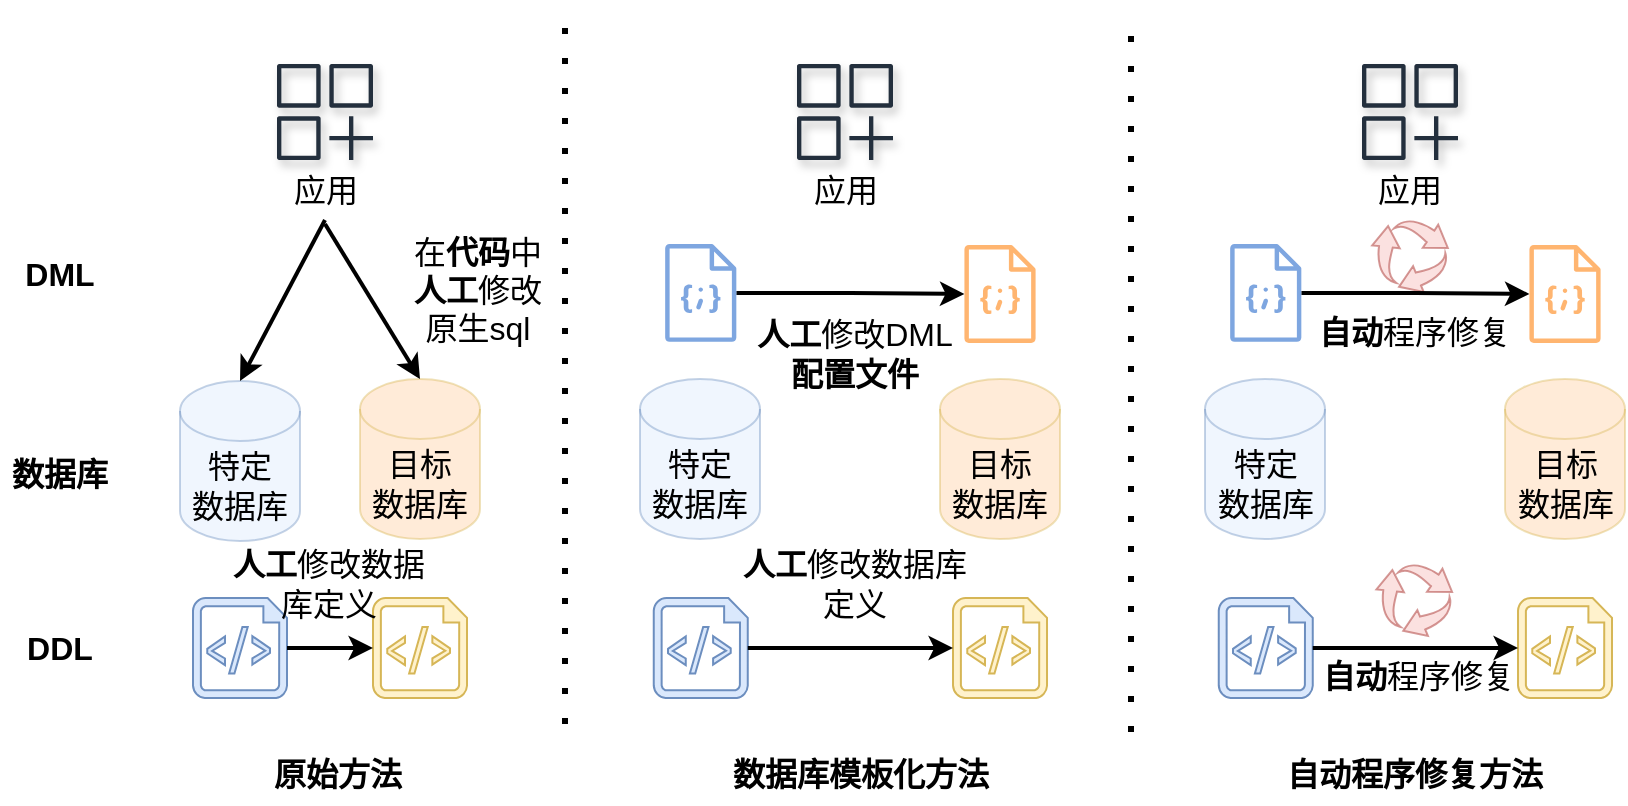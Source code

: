 <mxfile version="26.0.16">
  <diagram name="第 1 页" id="Z13YXTeYMu5rHQkVds1D">
    <mxGraphModel dx="1495" dy="762" grid="1" gridSize="10" guides="1" tooltips="1" connect="1" arrows="1" fold="1" page="1" pageScale="1" pageWidth="1169" pageHeight="827" math="0" shadow="0">
      <root>
        <mxCell id="0" />
        <mxCell id="1" parent="0" />
        <mxCell id="x49xO5P4Fd8nCYu349MA-1" value="DDL" style="text;html=1;align=center;verticalAlign=middle;whiteSpace=wrap;rounded=0;fontSize=16;fontStyle=1" vertex="1" parent="1">
          <mxGeometry x="80" y="687" width="60" height="30" as="geometry" />
        </mxCell>
        <mxCell id="x49xO5P4Fd8nCYu349MA-5" value="" style="group" vertex="1" connectable="0" parent="1">
          <mxGeometry x="212.5" y="410" width="60" height="78" as="geometry" />
        </mxCell>
        <mxCell id="x49xO5P4Fd8nCYu349MA-3" value="" style="sketch=0;outlineConnect=0;fontColor=#232F3E;gradientColor=none;fillColor=#232F3D;strokeColor=none;dashed=0;verticalLabelPosition=bottom;verticalAlign=top;align=center;html=1;fontSize=12;fontStyle=0;aspect=fixed;pointerEvents=1;shape=mxgraph.aws4.generic_application;shadow=1;" vertex="1" parent="x49xO5P4Fd8nCYu349MA-5">
          <mxGeometry x="6" width="48" height="48" as="geometry" />
        </mxCell>
        <mxCell id="x49xO5P4Fd8nCYu349MA-4" value="应用" style="text;html=1;align=center;verticalAlign=middle;whiteSpace=wrap;rounded=0;fontSize=16;" vertex="1" parent="x49xO5P4Fd8nCYu349MA-5">
          <mxGeometry y="48" width="60" height="30" as="geometry" />
        </mxCell>
        <mxCell id="x49xO5P4Fd8nCYu349MA-8" value="特定&lt;div&gt;数据库&lt;/div&gt;" style="shape=cylinder3;whiteSpace=wrap;html=1;boundedLbl=1;backgroundOutline=1;size=15;fontSize=16;fillColor=#dae8fc;strokeColor=#6c8ebf;opacity=40;" vertex="1" parent="1">
          <mxGeometry x="170" y="568.5" width="60" height="80" as="geometry" />
        </mxCell>
        <mxCell id="x49xO5P4Fd8nCYu349MA-9" value="&lt;div&gt;目标&lt;/div&gt;&lt;div&gt;数据库&lt;/div&gt;" style="shape=cylinder3;whiteSpace=wrap;html=1;boundedLbl=1;backgroundOutline=1;size=15;fontSize=16;fillColor=#FFCE9F;strokeColor=#d6b656;opacity=40;" vertex="1" parent="1">
          <mxGeometry x="260" y="567.5" width="60" height="80" as="geometry" />
        </mxCell>
        <mxCell id="x49xO5P4Fd8nCYu349MA-10" value="特定&lt;div&gt;数据库&lt;/div&gt;" style="shape=cylinder3;whiteSpace=wrap;html=1;boundedLbl=1;backgroundOutline=1;size=15;fontSize=16;fillColor=#dae8fc;strokeColor=#6c8ebf;opacity=40;shadow=0;" vertex="1" parent="1">
          <mxGeometry x="400" y="567.5" width="60" height="80" as="geometry" />
        </mxCell>
        <mxCell id="x49xO5P4Fd8nCYu349MA-11" value="&lt;div&gt;目标&lt;/div&gt;&lt;div&gt;数据库&lt;/div&gt;" style="shape=cylinder3;whiteSpace=wrap;html=1;boundedLbl=1;backgroundOutline=1;size=15;fontSize=16;fillColor=#FFCE9F;strokeColor=#d6b656;opacity=40;" vertex="1" parent="1">
          <mxGeometry x="550" y="567.5" width="60" height="80" as="geometry" />
        </mxCell>
        <mxCell id="x49xO5P4Fd8nCYu349MA-14" value="" style="group" vertex="1" connectable="0" parent="1">
          <mxGeometry x="472.5" y="410" width="60" height="78" as="geometry" />
        </mxCell>
        <mxCell id="x49xO5P4Fd8nCYu349MA-15" value="" style="outlineConnect=0;fontColor=#232F3E;gradientColor=none;fillColor=#232F3D;strokeColor=none;dashed=0;verticalLabelPosition=bottom;verticalAlign=top;align=center;html=1;fontSize=12;fontStyle=0;aspect=fixed;pointerEvents=1;shape=mxgraph.aws4.generic_application;shadow=1;" vertex="1" parent="x49xO5P4Fd8nCYu349MA-14">
          <mxGeometry x="6" width="48" height="48" as="geometry" />
        </mxCell>
        <mxCell id="x49xO5P4Fd8nCYu349MA-16" value="应用" style="text;html=1;align=center;verticalAlign=middle;whiteSpace=wrap;rounded=0;fontSize=16;" vertex="1" parent="x49xO5P4Fd8nCYu349MA-14">
          <mxGeometry y="48" width="60" height="30" as="geometry" />
        </mxCell>
        <mxCell id="x49xO5P4Fd8nCYu349MA-20" value="DML" style="text;html=1;align=center;verticalAlign=middle;whiteSpace=wrap;rounded=0;fontSize=16;fontStyle=1" vertex="1" parent="1">
          <mxGeometry x="80" y="500" width="60" height="30" as="geometry" />
        </mxCell>
        <mxCell id="x49xO5P4Fd8nCYu349MA-21" value="" style="aspect=fixed;pointerEvents=1;shadow=0;dashed=0;html=1;strokeColor=#6c8ebf;labelPosition=center;verticalLabelPosition=bottom;verticalAlign=top;align=center;fillColor=#dae8fc;shape=mxgraph.azure.script_file;" vertex="1" parent="1">
          <mxGeometry x="176.5" y="677" width="47" height="50" as="geometry" />
        </mxCell>
        <mxCell id="x49xO5P4Fd8nCYu349MA-22" value="" style="aspect=fixed;pointerEvents=1;shadow=0;dashed=0;html=1;strokeColor=#d6b656;labelPosition=center;verticalLabelPosition=bottom;verticalAlign=top;align=center;fillColor=#fff2cc;shape=mxgraph.azure.script_file;" vertex="1" parent="1">
          <mxGeometry x="266.5" y="677" width="47" height="50" as="geometry" />
        </mxCell>
        <mxCell id="x49xO5P4Fd8nCYu349MA-27" value="" style="endArrow=none;dashed=1;html=1;rounded=0;dashPattern=1 4;strokeWidth=3;" edge="1" parent="1">
          <mxGeometry width="50" height="50" relative="1" as="geometry">
            <mxPoint x="362.5" y="740" as="sourcePoint" />
            <mxPoint x="362.5" y="380" as="targetPoint" />
          </mxGeometry>
        </mxCell>
        <mxCell id="x49xO5P4Fd8nCYu349MA-30" value="数据库" style="text;html=1;align=center;verticalAlign=middle;whiteSpace=wrap;rounded=0;fontFamily=Helvetica;fontSize=16;fontColor=default;fontStyle=1" vertex="1" parent="1">
          <mxGeometry x="80" y="600" width="60" height="30" as="geometry" />
        </mxCell>
        <mxCell id="x49xO5P4Fd8nCYu349MA-33" value="" style="endArrow=classic;html=1;rounded=0;entryX=0.5;entryY=0;entryDx=0;entryDy=0;entryPerimeter=0;exitX=0.5;exitY=1;exitDx=0;exitDy=0;strokeWidth=2;" edge="1" parent="1" source="x49xO5P4Fd8nCYu349MA-4" target="x49xO5P4Fd8nCYu349MA-8">
          <mxGeometry width="50" height="50" relative="1" as="geometry">
            <mxPoint x="122.5" y="360" as="sourcePoint" />
            <mxPoint x="172.5" y="310" as="targetPoint" />
          </mxGeometry>
        </mxCell>
        <mxCell id="x49xO5P4Fd8nCYu349MA-34" value="" style="endArrow=classic;html=1;rounded=0;entryX=0.5;entryY=0;entryDx=0;entryDy=0;entryPerimeter=0;strokeWidth=2;" edge="1" parent="1" target="x49xO5P4Fd8nCYu349MA-9">
          <mxGeometry width="50" height="50" relative="1" as="geometry">
            <mxPoint x="242.5" y="490" as="sourcePoint" />
            <mxPoint x="210.5" y="579" as="targetPoint" />
          </mxGeometry>
        </mxCell>
        <mxCell id="x49xO5P4Fd8nCYu349MA-35" value="在&lt;b&gt;代码&lt;/b&gt;中&lt;b&gt;人工&lt;/b&gt;修改原生sql" style="text;html=1;align=center;verticalAlign=middle;whiteSpace=wrap;rounded=0;fontFamily=Helvetica;fontSize=16;fontColor=default;" vertex="1" parent="1">
          <mxGeometry x="284.5" y="488" width="68" height="70" as="geometry" />
        </mxCell>
        <mxCell id="x49xO5P4Fd8nCYu349MA-52" value="" style="edgeStyle=orthogonalEdgeStyle;rounded=0;orthogonalLoop=1;jettySize=auto;html=1;strokeWidth=2;" edge="1" parent="1" source="x49xO5P4Fd8nCYu349MA-36" target="x49xO5P4Fd8nCYu349MA-40">
          <mxGeometry relative="1" as="geometry" />
        </mxCell>
        <mxCell id="x49xO5P4Fd8nCYu349MA-36" value="" style="outlineConnect=0;fillColor=#7EA6E0;strokeColor=#6c8ebf;dashed=0;verticalLabelPosition=bottom;verticalAlign=top;align=center;html=1;fontSize=12;fontStyle=0;aspect=fixed;pointerEvents=1;shape=mxgraph.aws4.json_script;shadow=0;" vertex="1" parent="1">
          <mxGeometry x="412.5" y="500" width="35.75" height="48.92" as="geometry" />
        </mxCell>
        <mxCell id="x49xO5P4Fd8nCYu349MA-40" value="" style="outlineConnect=0;fillColor=#FFB570;strokeColor=#d6b656;dashed=0;verticalLabelPosition=bottom;verticalAlign=top;align=center;html=1;fontSize=12;fontStyle=0;aspect=fixed;pointerEvents=1;shape=mxgraph.aws4.json_script;shadow=0;" vertex="1" parent="1">
          <mxGeometry x="562.13" y="500.54" width="35.75" height="48.92" as="geometry" />
        </mxCell>
        <mxCell id="x49xO5P4Fd8nCYu349MA-42" value="原始方法" style="text;html=1;align=center;verticalAlign=middle;whiteSpace=wrap;rounded=0;fontFamily=Helvetica;fontSize=16;fontColor=default;fontStyle=1" vertex="1" parent="1">
          <mxGeometry x="196.5" y="750" width="104" height="30" as="geometry" />
        </mxCell>
        <mxCell id="x49xO5P4Fd8nCYu349MA-43" value="数据库模板化方法" style="text;html=1;align=center;verticalAlign=middle;whiteSpace=wrap;rounded=0;fontFamily=Helvetica;fontSize=16;fontColor=default;fontStyle=1" vertex="1" parent="1">
          <mxGeometry x="437.75" y="750" width="144.5" height="30" as="geometry" />
        </mxCell>
        <mxCell id="x49xO5P4Fd8nCYu349MA-44" style="edgeStyle=orthogonalEdgeStyle;rounded=0;orthogonalLoop=1;jettySize=auto;html=1;entryX=0;entryY=0.5;entryDx=0;entryDy=0;entryPerimeter=0;strokeWidth=2;" edge="1" parent="1" source="x49xO5P4Fd8nCYu349MA-21" target="x49xO5P4Fd8nCYu349MA-22">
          <mxGeometry relative="1" as="geometry" />
        </mxCell>
        <mxCell id="x49xO5P4Fd8nCYu349MA-45" value="&lt;b&gt;人工&lt;/b&gt;修改数据库定义" style="text;html=1;align=center;verticalAlign=middle;whiteSpace=wrap;rounded=0;fontFamily=Helvetica;fontSize=16;fontColor=default;" vertex="1" parent="1">
          <mxGeometry x="188" y="651.5" width="112.5" height="36" as="geometry" />
        </mxCell>
        <mxCell id="x49xO5P4Fd8nCYu349MA-46" value="" style="aspect=fixed;pointerEvents=1;shadow=0;dashed=0;html=1;strokeColor=#6c8ebf;labelPosition=center;verticalLabelPosition=bottom;verticalAlign=top;align=center;fillColor=#dae8fc;shape=mxgraph.azure.script_file;" vertex="1" parent="1">
          <mxGeometry x="406.88" y="677" width="47" height="50" as="geometry" />
        </mxCell>
        <mxCell id="x49xO5P4Fd8nCYu349MA-47" value="" style="aspect=fixed;pointerEvents=1;shadow=0;dashed=0;html=1;strokeColor=#d6b656;labelPosition=center;verticalLabelPosition=bottom;verticalAlign=top;align=center;fillColor=#fff2cc;shape=mxgraph.azure.script_file;" vertex="1" parent="1">
          <mxGeometry x="556.51" y="677" width="47" height="50" as="geometry" />
        </mxCell>
        <mxCell id="x49xO5P4Fd8nCYu349MA-48" style="edgeStyle=orthogonalEdgeStyle;rounded=0;orthogonalLoop=1;jettySize=auto;html=1;entryX=0;entryY=0.5;entryDx=0;entryDy=0;entryPerimeter=0;strokeWidth=2;" edge="1" parent="1" source="x49xO5P4Fd8nCYu349MA-46" target="x49xO5P4Fd8nCYu349MA-47">
          <mxGeometry relative="1" as="geometry" />
        </mxCell>
        <mxCell id="x49xO5P4Fd8nCYu349MA-49" value="&lt;b&gt;人工&lt;/b&gt;修改数据库定义" style="text;html=1;align=center;verticalAlign=middle;whiteSpace=wrap;rounded=0;fontFamily=Helvetica;fontSize=16;fontColor=default;" vertex="1" parent="1">
          <mxGeometry x="449.5" y="651.5" width="115" height="36" as="geometry" />
        </mxCell>
        <mxCell id="x49xO5P4Fd8nCYu349MA-53" value="&lt;b&gt;人工&lt;/b&gt;修改DML&lt;b&gt;配置文件&lt;/b&gt;" style="text;html=1;align=center;verticalAlign=middle;whiteSpace=wrap;rounded=0;fontFamily=Helvetica;fontSize=16;fontColor=default;" vertex="1" parent="1">
          <mxGeometry x="451.63" y="520" width="110.5" height="70" as="geometry" />
        </mxCell>
        <mxCell id="x49xO5P4Fd8nCYu349MA-54" value="" style="endArrow=none;dashed=1;html=1;rounded=0;dashPattern=1 4;strokeWidth=3;" edge="1" parent="1">
          <mxGeometry width="50" height="50" relative="1" as="geometry">
            <mxPoint x="645.5" y="744" as="sourcePoint" />
            <mxPoint x="645.5" y="384" as="targetPoint" />
          </mxGeometry>
        </mxCell>
        <mxCell id="x49xO5P4Fd8nCYu349MA-57" value="" style="sketch=0;html=1;aspect=fixed;strokeColor=#b85450;shadow=0;fillColor=#f8cecc;verticalAlign=top;labelPosition=center;verticalLabelPosition=bottom;shape=mxgraph.gcp2.arrow_cycle;opacity=60;" vertex="1" parent="1">
          <mxGeometry x="766.09" y="488" width="37.82" height="35.93" as="geometry" />
        </mxCell>
        <mxCell id="x49xO5P4Fd8nCYu349MA-60" value="特定&lt;div&gt;数据库&lt;/div&gt;" style="shape=cylinder3;whiteSpace=wrap;html=1;boundedLbl=1;backgroundOutline=1;size=15;fontSize=16;fillColor=#dae8fc;strokeColor=#6c8ebf;opacity=40;shadow=0;" vertex="1" parent="1">
          <mxGeometry x="682.5" y="567.5" width="60" height="80" as="geometry" />
        </mxCell>
        <mxCell id="x49xO5P4Fd8nCYu349MA-61" value="&lt;div&gt;目标&lt;/div&gt;&lt;div&gt;数据库&lt;/div&gt;" style="shape=cylinder3;whiteSpace=wrap;html=1;boundedLbl=1;backgroundOutline=1;size=15;fontSize=16;fillColor=#FFCE9F;strokeColor=#d6b656;opacity=40;" vertex="1" parent="1">
          <mxGeometry x="832.5" y="567.5" width="60" height="80" as="geometry" />
        </mxCell>
        <mxCell id="x49xO5P4Fd8nCYu349MA-62" value="" style="group" vertex="1" connectable="0" parent="1">
          <mxGeometry x="755" y="410" width="60" height="78" as="geometry" />
        </mxCell>
        <mxCell id="x49xO5P4Fd8nCYu349MA-63" value="" style="outlineConnect=0;fontColor=#232F3E;gradientColor=none;fillColor=#232F3D;strokeColor=none;dashed=0;verticalLabelPosition=bottom;verticalAlign=top;align=center;html=1;fontSize=12;fontStyle=0;aspect=fixed;pointerEvents=1;shape=mxgraph.aws4.generic_application;shadow=1;" vertex="1" parent="x49xO5P4Fd8nCYu349MA-62">
          <mxGeometry x="6" width="48" height="48" as="geometry" />
        </mxCell>
        <mxCell id="x49xO5P4Fd8nCYu349MA-64" value="应用" style="text;html=1;align=center;verticalAlign=middle;whiteSpace=wrap;rounded=0;fontSize=16;" vertex="1" parent="x49xO5P4Fd8nCYu349MA-62">
          <mxGeometry y="48" width="60" height="30" as="geometry" />
        </mxCell>
        <mxCell id="x49xO5P4Fd8nCYu349MA-65" value="" style="edgeStyle=orthogonalEdgeStyle;rounded=0;orthogonalLoop=1;jettySize=auto;html=1;strokeWidth=2;" edge="1" parent="1" source="x49xO5P4Fd8nCYu349MA-66" target="x49xO5P4Fd8nCYu349MA-67">
          <mxGeometry relative="1" as="geometry" />
        </mxCell>
        <mxCell id="x49xO5P4Fd8nCYu349MA-66" value="" style="outlineConnect=0;fillColor=#7EA6E0;strokeColor=#6c8ebf;dashed=0;verticalLabelPosition=bottom;verticalAlign=top;align=center;html=1;fontSize=12;fontStyle=0;aspect=fixed;pointerEvents=1;shape=mxgraph.aws4.json_script;shadow=0;" vertex="1" parent="1">
          <mxGeometry x="695" y="500" width="35.75" height="48.92" as="geometry" />
        </mxCell>
        <mxCell id="x49xO5P4Fd8nCYu349MA-67" value="" style="outlineConnect=0;fillColor=#FFB570;strokeColor=#d6b656;dashed=0;verticalLabelPosition=bottom;verticalAlign=top;align=center;html=1;fontSize=12;fontStyle=0;aspect=fixed;pointerEvents=1;shape=mxgraph.aws4.json_script;shadow=0;" vertex="1" parent="1">
          <mxGeometry x="844.63" y="500.54" width="35.75" height="48.92" as="geometry" />
        </mxCell>
        <mxCell id="x49xO5P4Fd8nCYu349MA-68" value="" style="aspect=fixed;pointerEvents=1;shadow=0;dashed=0;html=1;strokeColor=#6c8ebf;labelPosition=center;verticalLabelPosition=bottom;verticalAlign=top;align=center;fillColor=#dae8fc;shape=mxgraph.azure.script_file;" vertex="1" parent="1">
          <mxGeometry x="689.38" y="677" width="47" height="50" as="geometry" />
        </mxCell>
        <mxCell id="x49xO5P4Fd8nCYu349MA-69" value="" style="aspect=fixed;pointerEvents=1;shadow=0;dashed=0;html=1;strokeColor=#d6b656;labelPosition=center;verticalLabelPosition=bottom;verticalAlign=top;align=center;fillColor=#fff2cc;shape=mxgraph.azure.script_file;" vertex="1" parent="1">
          <mxGeometry x="839.01" y="677" width="47" height="50" as="geometry" />
        </mxCell>
        <mxCell id="x49xO5P4Fd8nCYu349MA-70" style="edgeStyle=orthogonalEdgeStyle;rounded=0;orthogonalLoop=1;jettySize=auto;html=1;entryX=0;entryY=0.5;entryDx=0;entryDy=0;entryPerimeter=0;strokeWidth=2;" edge="1" parent="1" source="x49xO5P4Fd8nCYu349MA-68" target="x49xO5P4Fd8nCYu349MA-69">
          <mxGeometry relative="1" as="geometry" />
        </mxCell>
        <mxCell id="x49xO5P4Fd8nCYu349MA-72" value="&lt;b&gt;自动&lt;/b&gt;程序修复" style="text;html=1;align=center;verticalAlign=middle;whiteSpace=wrap;rounded=0;fontFamily=Helvetica;fontSize=16;fontColor=default;" vertex="1" parent="1">
          <mxGeometry x="732" y="523.93" width="110.5" height="40" as="geometry" />
        </mxCell>
        <mxCell id="x49xO5P4Fd8nCYu349MA-75" value="" style="sketch=0;html=1;aspect=fixed;strokeColor=#b85450;shadow=0;fillColor=#f8cecc;verticalAlign=top;labelPosition=center;verticalLabelPosition=bottom;shape=mxgraph.gcp2.arrow_cycle;opacity=60;" vertex="1" parent="1">
          <mxGeometry x="768.22" y="660" width="37.82" height="35.93" as="geometry" />
        </mxCell>
        <mxCell id="x49xO5P4Fd8nCYu349MA-76" value="&lt;b&gt;自动&lt;/b&gt;程序修复" style="text;html=1;align=center;verticalAlign=middle;whiteSpace=wrap;rounded=0;fontFamily=Helvetica;fontSize=16;fontColor=default;" vertex="1" parent="1">
          <mxGeometry x="734.13" y="695.93" width="110.5" height="40" as="geometry" />
        </mxCell>
        <mxCell id="x49xO5P4Fd8nCYu349MA-77" value="自动程序修复方法" style="text;html=1;align=center;verticalAlign=middle;whiteSpace=wrap;rounded=0;fontFamily=Helvetica;fontSize=16;fontColor=default;fontStyle=1" vertex="1" parent="1">
          <mxGeometry x="715" y="750" width="144.5" height="30" as="geometry" />
        </mxCell>
      </root>
    </mxGraphModel>
  </diagram>
</mxfile>
